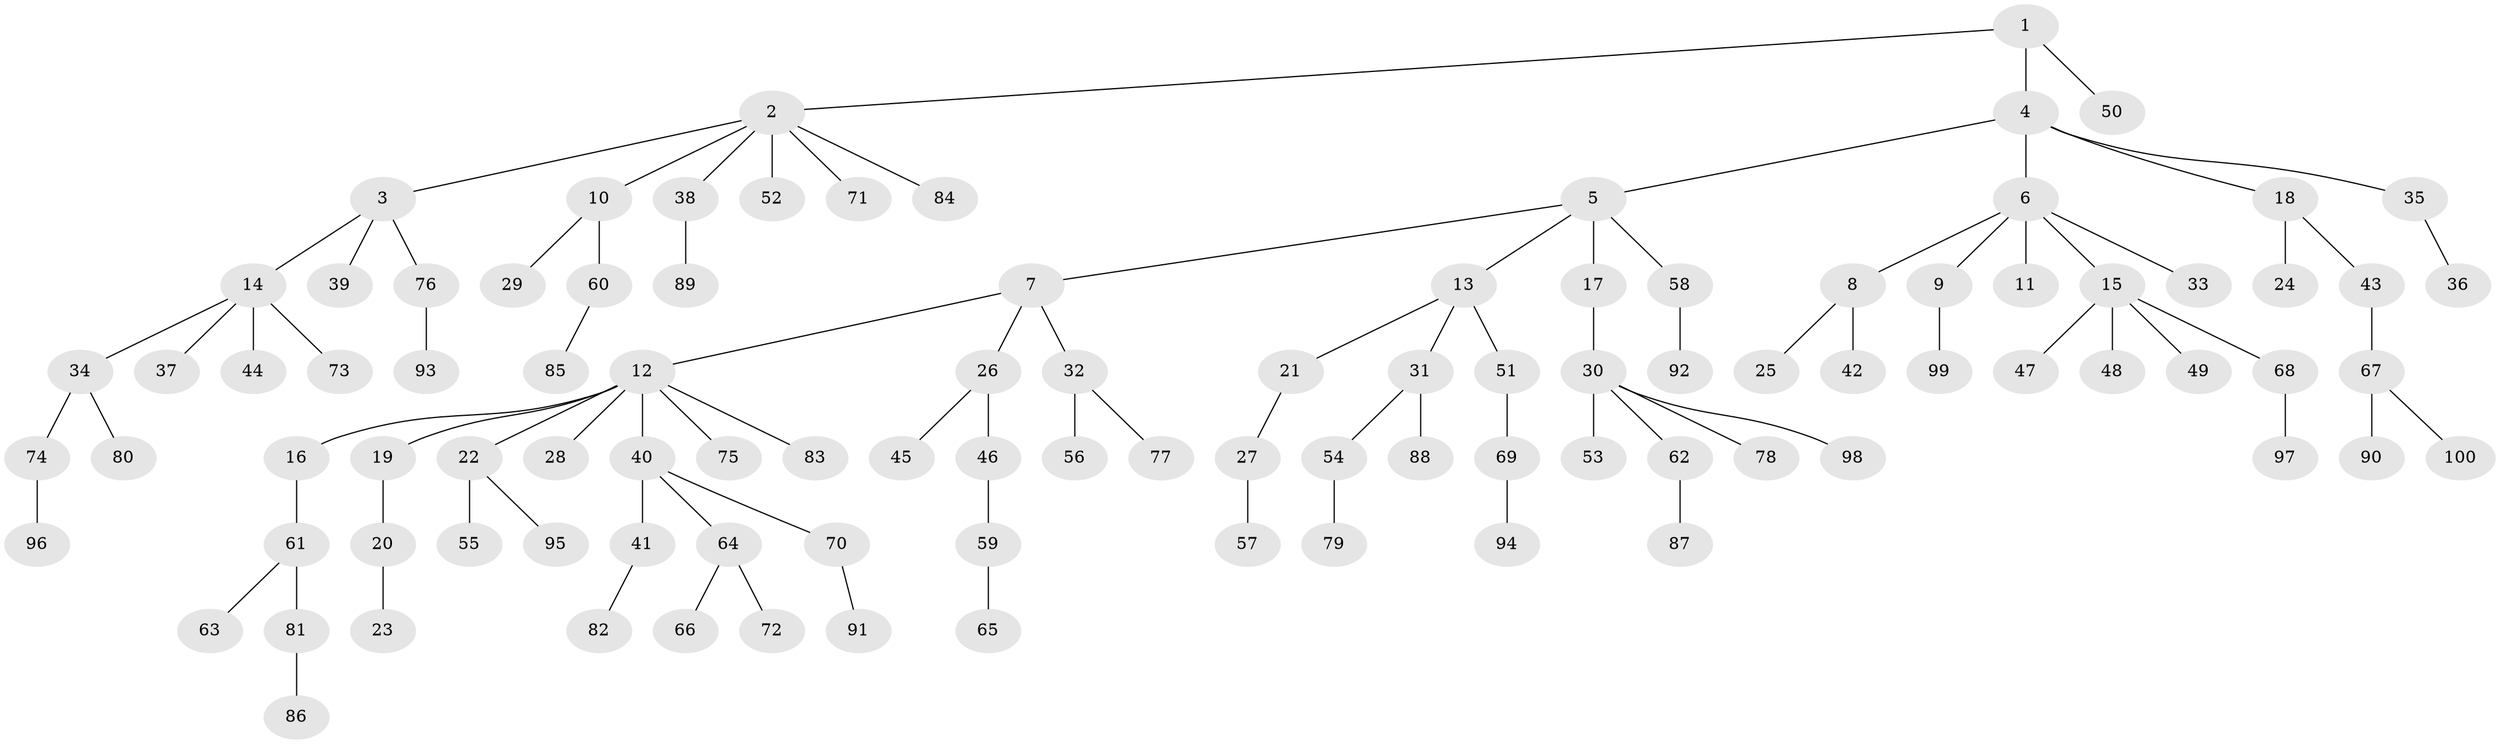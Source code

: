 // Generated by graph-tools (version 1.1) at 2025/11/02/21/25 10:11:10]
// undirected, 100 vertices, 99 edges
graph export_dot {
graph [start="1"]
  node [color=gray90,style=filled];
  1;
  2;
  3;
  4;
  5;
  6;
  7;
  8;
  9;
  10;
  11;
  12;
  13;
  14;
  15;
  16;
  17;
  18;
  19;
  20;
  21;
  22;
  23;
  24;
  25;
  26;
  27;
  28;
  29;
  30;
  31;
  32;
  33;
  34;
  35;
  36;
  37;
  38;
  39;
  40;
  41;
  42;
  43;
  44;
  45;
  46;
  47;
  48;
  49;
  50;
  51;
  52;
  53;
  54;
  55;
  56;
  57;
  58;
  59;
  60;
  61;
  62;
  63;
  64;
  65;
  66;
  67;
  68;
  69;
  70;
  71;
  72;
  73;
  74;
  75;
  76;
  77;
  78;
  79;
  80;
  81;
  82;
  83;
  84;
  85;
  86;
  87;
  88;
  89;
  90;
  91;
  92;
  93;
  94;
  95;
  96;
  97;
  98;
  99;
  100;
  1 -- 2;
  1 -- 4;
  1 -- 50;
  2 -- 3;
  2 -- 10;
  2 -- 38;
  2 -- 52;
  2 -- 71;
  2 -- 84;
  3 -- 14;
  3 -- 39;
  3 -- 76;
  4 -- 5;
  4 -- 6;
  4 -- 18;
  4 -- 35;
  5 -- 7;
  5 -- 13;
  5 -- 17;
  5 -- 58;
  6 -- 8;
  6 -- 9;
  6 -- 11;
  6 -- 15;
  6 -- 33;
  7 -- 12;
  7 -- 26;
  7 -- 32;
  8 -- 25;
  8 -- 42;
  9 -- 99;
  10 -- 29;
  10 -- 60;
  12 -- 16;
  12 -- 19;
  12 -- 22;
  12 -- 28;
  12 -- 40;
  12 -- 75;
  12 -- 83;
  13 -- 21;
  13 -- 31;
  13 -- 51;
  14 -- 34;
  14 -- 37;
  14 -- 44;
  14 -- 73;
  15 -- 47;
  15 -- 48;
  15 -- 49;
  15 -- 68;
  16 -- 61;
  17 -- 30;
  18 -- 24;
  18 -- 43;
  19 -- 20;
  20 -- 23;
  21 -- 27;
  22 -- 55;
  22 -- 95;
  26 -- 45;
  26 -- 46;
  27 -- 57;
  30 -- 53;
  30 -- 62;
  30 -- 78;
  30 -- 98;
  31 -- 54;
  31 -- 88;
  32 -- 56;
  32 -- 77;
  34 -- 74;
  34 -- 80;
  35 -- 36;
  38 -- 89;
  40 -- 41;
  40 -- 64;
  40 -- 70;
  41 -- 82;
  43 -- 67;
  46 -- 59;
  51 -- 69;
  54 -- 79;
  58 -- 92;
  59 -- 65;
  60 -- 85;
  61 -- 63;
  61 -- 81;
  62 -- 87;
  64 -- 66;
  64 -- 72;
  67 -- 90;
  67 -- 100;
  68 -- 97;
  69 -- 94;
  70 -- 91;
  74 -- 96;
  76 -- 93;
  81 -- 86;
}
